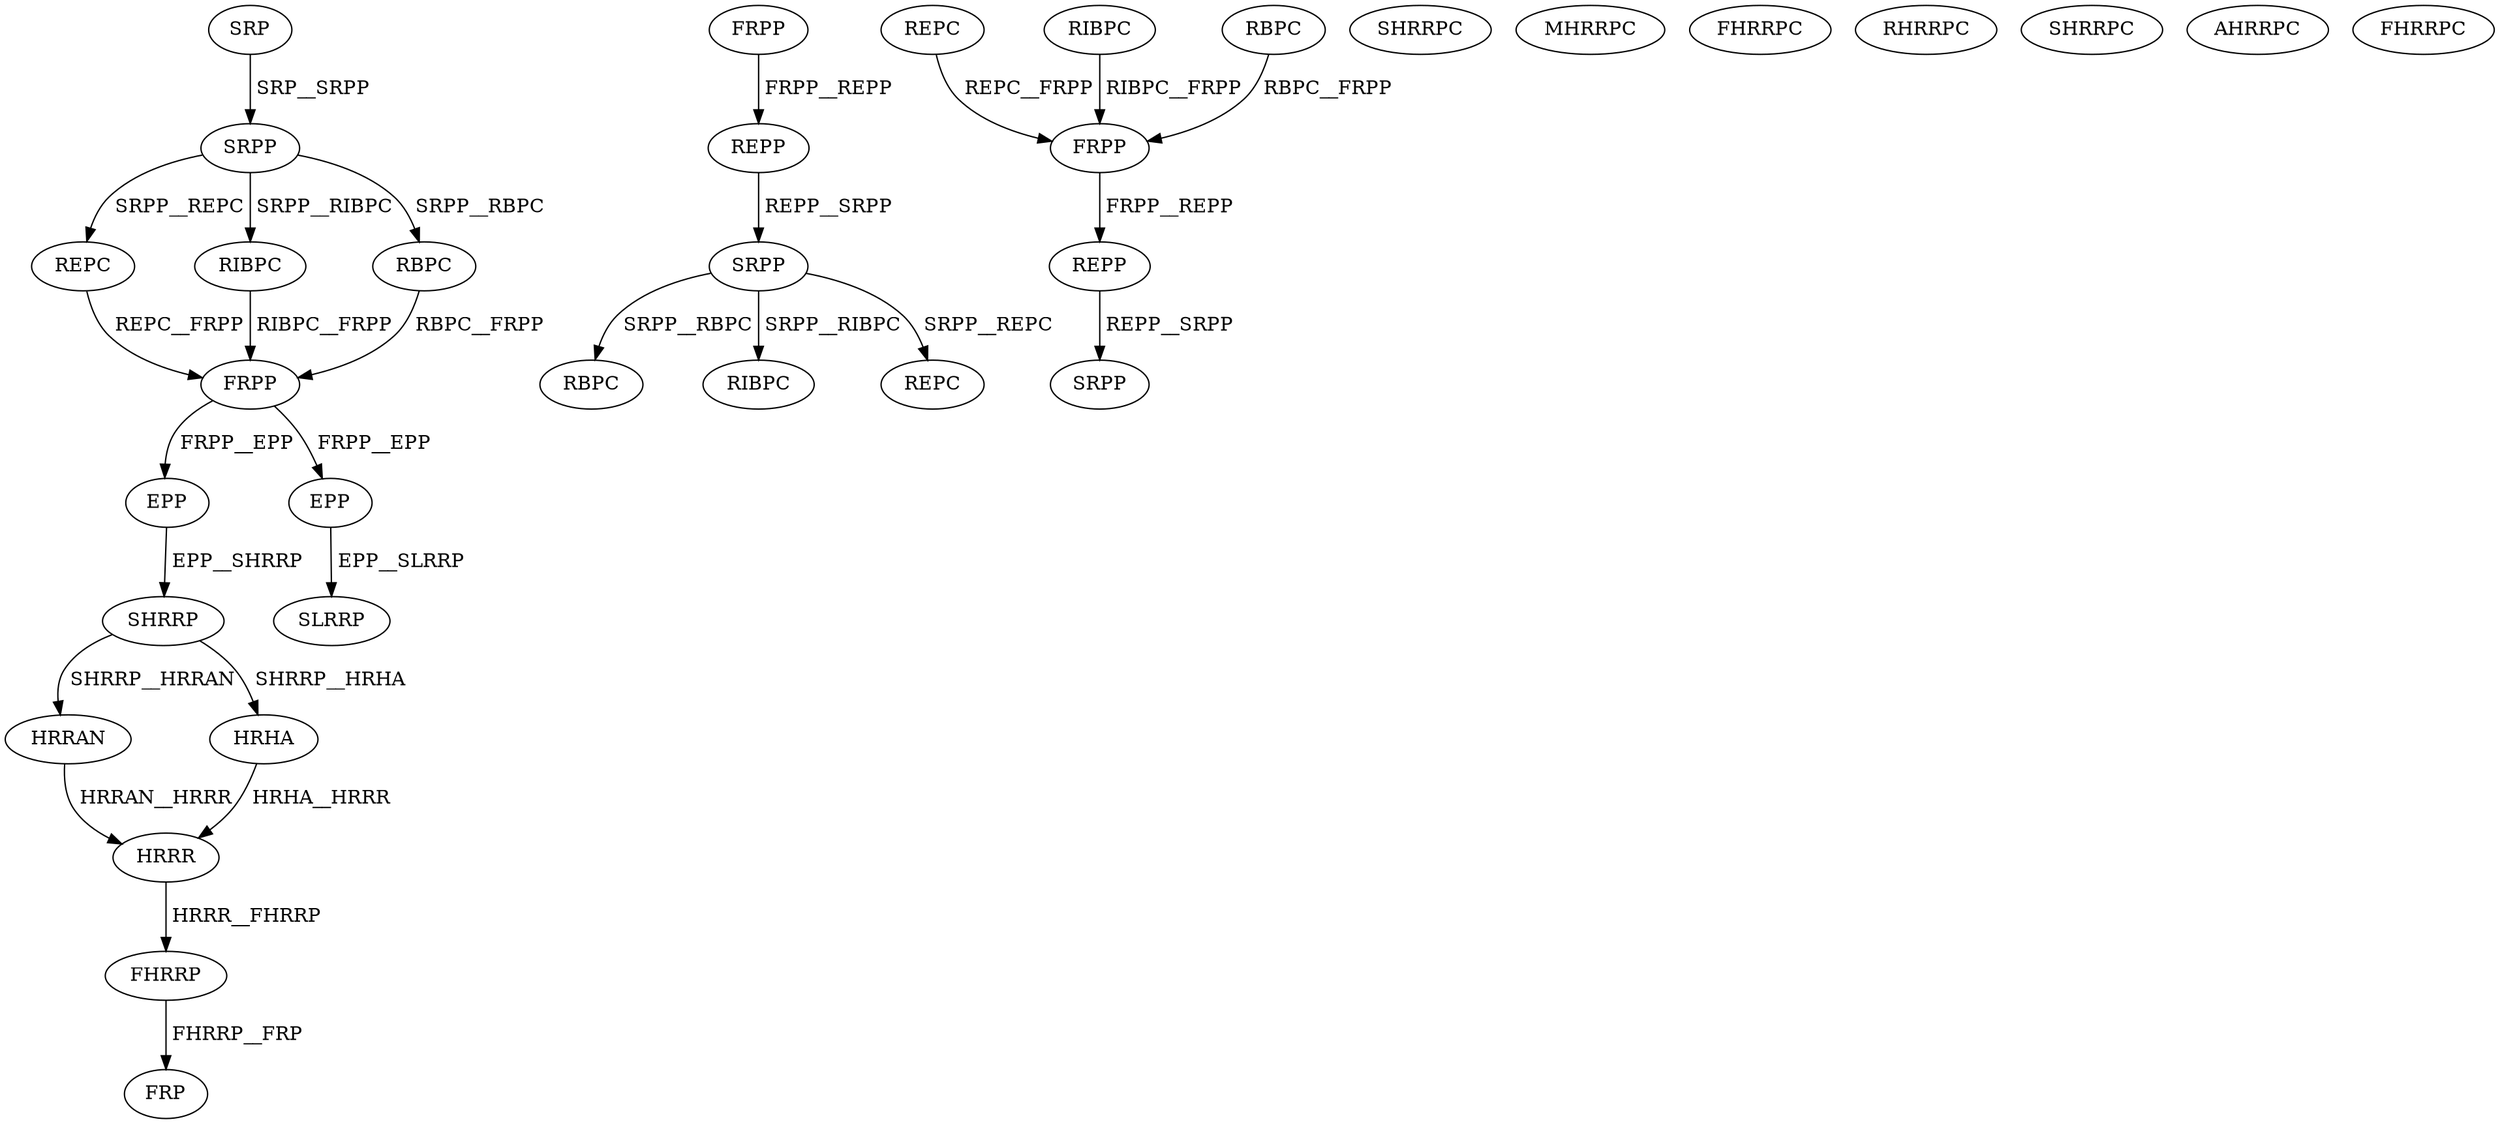 digraph G { 
1 [label="SRP",color=black,fontcolor=black];
2 [label="FRPP",color=black,fontcolor=black];
3 [label="REPC",color=black,fontcolor=black];
4 [label="RIBPC",color=black,fontcolor=black];
5 [label="RBPC",color=black,fontcolor=black];
6 [label="SRPP",color=black,fontcolor=black];
7 [label="REPP",color=black,fontcolor=black];
8 [label="FRPP",color=black,fontcolor=black];
9 [label="REPC",color=black,fontcolor=black];
10 [label="RIBPC",color=black,fontcolor=black];
11 [label="RBPC",color=black,fontcolor=black];
12 [label="SRPP",color=black,fontcolor=black];
13 [label="REPP",color=black,fontcolor=black];
14 [label="FRPP",color=black,fontcolor=black];
15 [label="RBPC",color=black,fontcolor=black];
16 [label="RIBPC",color=black,fontcolor=black];
17 [label="REPC",color=black,fontcolor=black];
18 [label="SRPP",color=black,fontcolor=black];
19 [label="EPP",color=black,fontcolor=black];
20 [label="SHRRP",color=black,fontcolor=black];
21 [label="HRRAN",color=black,fontcolor=black];
22 [label="HRHA",color=black,fontcolor=black];
23 [label="SHRRPC",color=black,fontcolor=black];
24 [label="MHRRPC",color=black,fontcolor=black];
25 [label="FHRRPC",color=black,fontcolor=black];
26 [label="RHRRPC",color=black,fontcolor=black];
27 [label="SHRRPC",color=black,fontcolor=black];
28 [label="AHRRPC",color=black,fontcolor=black];
29 [label="FHRRPC",color=black,fontcolor=black];
30 [label="HRRR",color=black,fontcolor=black];
31 [label="FHRRP",color=black,fontcolor=black];
32 [label="FRP",color=black,fontcolor=black];
33 [label="EPP",color=black,fontcolor=black];
34 [label="SLRRP",color=black,fontcolor=black];
1->6[label=" SRP__SRPP",color=black,fontcolor=black];
2->7[label=" FRPP__REPP",color=black,fontcolor=black];
3->8[label=" REPC__FRPP",color=black,fontcolor=black];
4->8[label=" RIBPC__FRPP",color=black,fontcolor=black];
5->8[label=" RBPC__FRPP",color=black,fontcolor=black];
6->9[label=" SRPP__REPC",color=black,fontcolor=black];
6->10[label=" SRPP__RIBPC",color=black,fontcolor=black];
6->11[label=" SRPP__RBPC",color=black,fontcolor=black];
7->12[label=" REPP__SRPP",color=black,fontcolor=black];
8->13[label=" FRPP__REPP",color=black,fontcolor=black];
9->14[label=" REPC__FRPP",color=black,fontcolor=black];
10->14[label=" RIBPC__FRPP",color=black,fontcolor=black];
11->14[label=" RBPC__FRPP",color=black,fontcolor=black];
12->15[label=" SRPP__RBPC",color=black,fontcolor=black];
12->16[label=" SRPP__RIBPC",color=black,fontcolor=black];
12->17[label=" SRPP__REPC",color=black,fontcolor=black];
13->18[label=" REPP__SRPP",color=black,fontcolor=black];
14->19[label=" FRPP__EPP",color=black,fontcolor=black];
14->33[label=" FRPP__EPP",color=black,fontcolor=black];
19->20[label=" EPP__SHRRP",color=black,fontcolor=black];
20->21[label=" SHRRP__HRRAN",color=black,fontcolor=black];
20->22[label=" SHRRP__HRHA",color=black,fontcolor=black];
21->30[label=" HRRAN__HRRR",color=black,fontcolor=black];
22->30[label=" HRHA__HRRR",color=black,fontcolor=black];
30->31[label=" HRRR__FHRRP",color=black,fontcolor=black];
31->32[label=" FHRRP__FRP",color=black,fontcolor=black];
33->34[label=" EPP__SLRRP",color=black,fontcolor=black];
}
